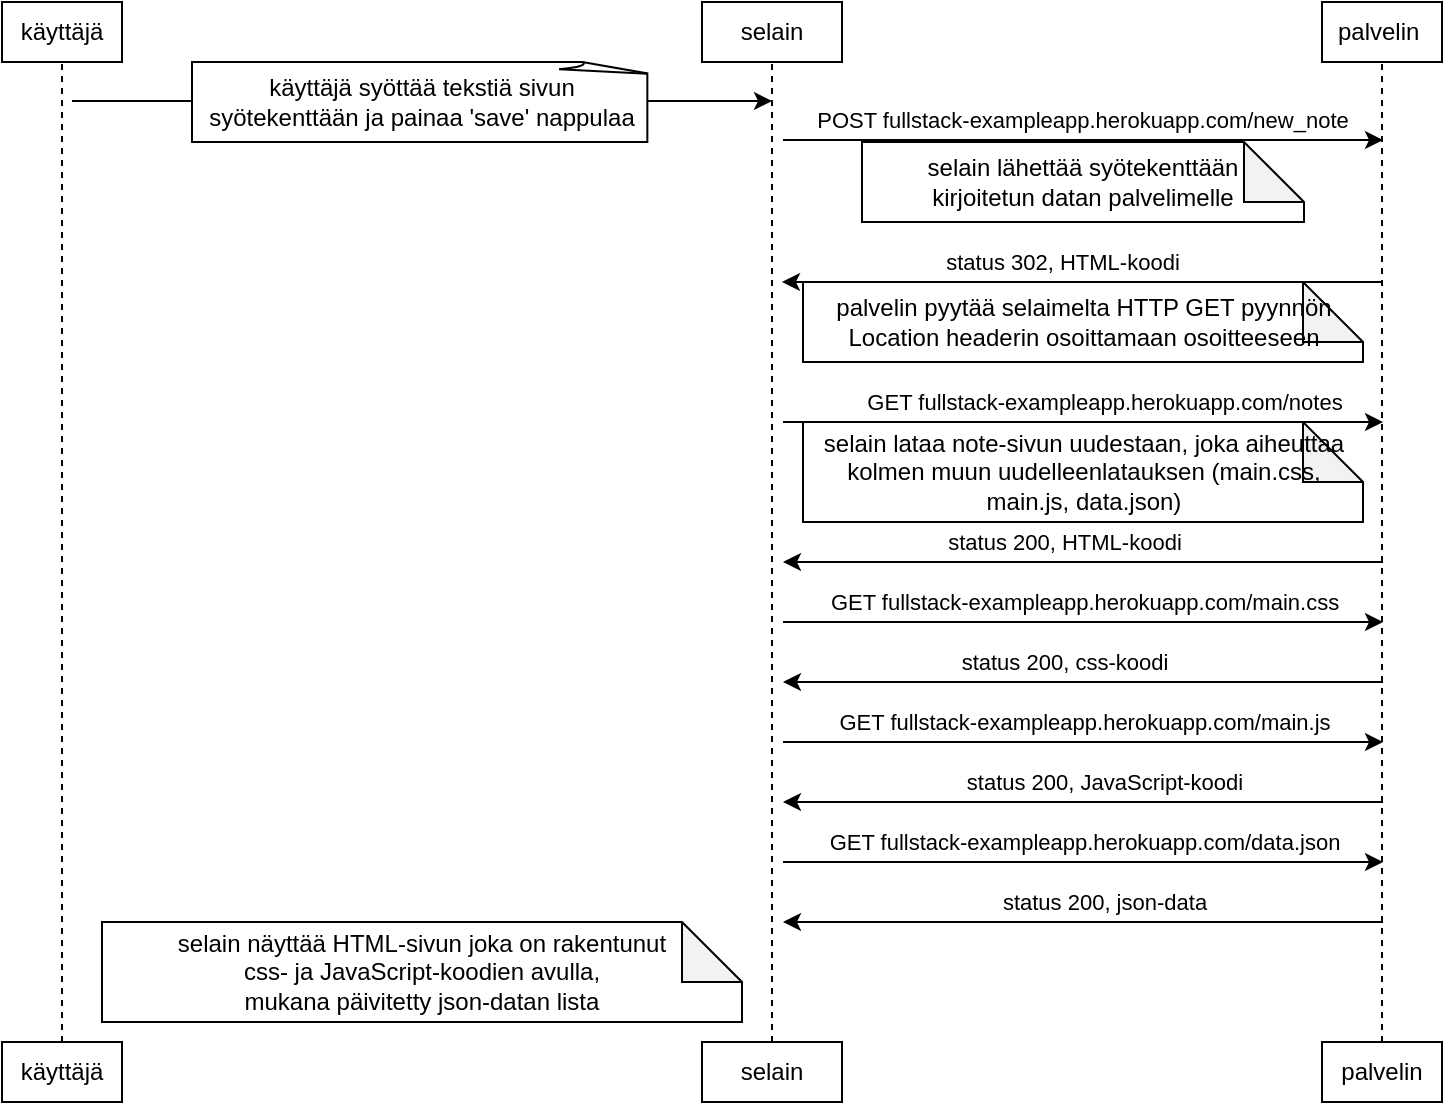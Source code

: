 <mxfile version="16.4.6" type="device" pages="2"><diagram id="Gx0GIUkLP3g2_4IALIKu" name="Page-1"><mxGraphModel dx="995" dy="582" grid="1" gridSize="10" guides="1" tooltips="1" connect="1" arrows="1" fold="1" page="1" pageScale="1" pageWidth="827" pageHeight="1169" math="0" shadow="0"><root><mxCell id="0"/><mxCell id="1" parent="0"/><mxCell id="3pqD92YZTu10utEWss8v-4" value="käyttäjä" style="rounded=0;whiteSpace=wrap;html=1;" parent="1" vertex="1"><mxGeometry x="40" y="110" width="60" height="30" as="geometry"/></mxCell><mxCell id="3pqD92YZTu10utEWss8v-5" value="selain" style="rounded=0;whiteSpace=wrap;html=1;" parent="1" vertex="1"><mxGeometry x="390" y="110" width="70" height="30" as="geometry"/></mxCell><mxCell id="3pqD92YZTu10utEWss8v-6" value="palvelin&amp;nbsp;" style="rounded=0;whiteSpace=wrap;html=1;" parent="1" vertex="1"><mxGeometry x="700" y="110" width="60" height="30" as="geometry"/></mxCell><mxCell id="3pqD92YZTu10utEWss8v-7" value="käyttäjä" style="rounded=0;whiteSpace=wrap;html=1;" parent="1" vertex="1"><mxGeometry x="40" y="630" width="60" height="30" as="geometry"/></mxCell><mxCell id="3pqD92YZTu10utEWss8v-8" value="selain" style="rounded=0;whiteSpace=wrap;html=1;" parent="1" vertex="1"><mxGeometry x="390" y="630" width="70" height="30" as="geometry"/></mxCell><mxCell id="3pqD92YZTu10utEWss8v-9" value="palvelin" style="rounded=0;whiteSpace=wrap;html=1;" parent="1" vertex="1"><mxGeometry x="700" y="630" width="60" height="30" as="geometry"/></mxCell><mxCell id="3pqD92YZTu10utEWss8v-10" value="" style="endArrow=none;dashed=1;html=1;rounded=0;entryX=0.5;entryY=1;entryDx=0;entryDy=0;exitX=0.5;exitY=0;exitDx=0;exitDy=0;" parent="1" source="3pqD92YZTu10utEWss8v-7" target="3pqD92YZTu10utEWss8v-4" edge="1"><mxGeometry width="50" height="50" relative="1" as="geometry"><mxPoint x="70" y="600" as="sourcePoint"/><mxPoint x="310" y="400" as="targetPoint"/></mxGeometry></mxCell><mxCell id="3pqD92YZTu10utEWss8v-11" value="" style="endArrow=none;dashed=1;html=1;rounded=0;entryX=0.5;entryY=1;entryDx=0;entryDy=0;exitX=0.5;exitY=0;exitDx=0;exitDy=0;" parent="1" source="3pqD92YZTu10utEWss8v-8" target="3pqD92YZTu10utEWss8v-5" edge="1"><mxGeometry width="50" height="50" relative="1" as="geometry"><mxPoint x="260" y="450" as="sourcePoint"/><mxPoint x="310" y="400" as="targetPoint"/></mxGeometry></mxCell><mxCell id="3pqD92YZTu10utEWss8v-12" value="" style="endArrow=none;dashed=1;html=1;rounded=0;entryX=0.5;entryY=1;entryDx=0;entryDy=0;exitX=0.5;exitY=0;exitDx=0;exitDy=0;" parent="1" source="3pqD92YZTu10utEWss8v-9" target="3pqD92YZTu10utEWss8v-6" edge="1"><mxGeometry width="50" height="50" relative="1" as="geometry"><mxPoint x="531" y="600" as="sourcePoint"/><mxPoint x="310" y="400" as="targetPoint"/></mxGeometry></mxCell><mxCell id="3pqD92YZTu10utEWss8v-13" value="" style="endArrow=classic;html=1;rounded=0;" parent="1" edge="1"><mxGeometry width="50" height="50" relative="1" as="geometry"><mxPoint x="75" y="159.5" as="sourcePoint"/><mxPoint x="425" y="159.5" as="targetPoint"/></mxGeometry></mxCell><mxCell id="3pqD92YZTu10utEWss8v-15" value="POST fullstack-exampleapp.herokuapp.com/new_note" style="endArrow=classic;html=1;rounded=0;" parent="1" edge="1"><mxGeometry x="-0.003" y="10" width="50" height="50" relative="1" as="geometry"><mxPoint x="430.5" y="179" as="sourcePoint"/><mxPoint x="730.5" y="179" as="targetPoint"/><mxPoint as="offset"/></mxGeometry></mxCell><mxCell id="3pqD92YZTu10utEWss8v-16" value="status 302, HTML-koodi" style="endArrow=classic;html=1;rounded=0;" parent="1" edge="1"><mxGeometry x="0.067" y="-10" width="50" height="50" relative="1" as="geometry"><mxPoint x="730" y="250" as="sourcePoint"/><mxPoint x="430" y="250" as="targetPoint"/><mxPoint as="offset"/></mxGeometry></mxCell><mxCell id="3pqD92YZTu10utEWss8v-17" value="käyttäjä syöttää tekstiä sivun syötekenttään ja painaa 'save' nappulaa" style="whiteSpace=wrap;html=1;shape=mxgraph.basic.document" parent="1" vertex="1"><mxGeometry x="135" y="140" width="230" height="40" as="geometry"/></mxCell><mxCell id="3pqD92YZTu10utEWss8v-19" value="GET fullstack-exampleapp.herokuapp.com/main.css" style="endArrow=classic;html=1;rounded=0;" parent="1" edge="1"><mxGeometry y="10" width="50" height="50" relative="1" as="geometry"><mxPoint x="430.5" y="420" as="sourcePoint"/><mxPoint x="730.5" y="420" as="targetPoint"/><mxPoint as="offset"/></mxGeometry></mxCell><mxCell id="3pqD92YZTu10utEWss8v-20" value="status 200, css-koodi" style="endArrow=classic;html=1;rounded=0;" parent="1" edge="1"><mxGeometry x="0.067" y="-10" width="50" height="50" relative="1" as="geometry"><mxPoint x="730.5" y="450" as="sourcePoint"/><mxPoint x="430.5" y="450" as="targetPoint"/><mxPoint as="offset"/></mxGeometry></mxCell><mxCell id="3pqD92YZTu10utEWss8v-21" value="GET fullstack-exampleapp.herokuapp.com/main.js" style="endArrow=classic;html=1;rounded=0;" parent="1" edge="1"><mxGeometry y="10" width="50" height="50" relative="1" as="geometry"><mxPoint x="430.5" y="480" as="sourcePoint"/><mxPoint x="730.5" y="480" as="targetPoint"/><mxPoint as="offset"/></mxGeometry></mxCell><mxCell id="3pqD92YZTu10utEWss8v-22" value="status 200, JavaScript-koodi" style="endArrow=classic;html=1;rounded=0;" parent="1" edge="1"><mxGeometry x="-0.067" y="-10" width="50" height="50" relative="1" as="geometry"><mxPoint x="730.5" y="510" as="sourcePoint"/><mxPoint x="430.5" y="510" as="targetPoint"/><mxPoint as="offset"/></mxGeometry></mxCell><mxCell id="3pqD92YZTu10utEWss8v-23" value="GET fullstack-exampleapp.herokuapp.com/data.json" style="endArrow=classic;html=1;rounded=0;" parent="1" edge="1"><mxGeometry y="10" width="50" height="50" relative="1" as="geometry"><mxPoint x="430.5" y="540" as="sourcePoint"/><mxPoint x="730.5" y="540" as="targetPoint"/><mxPoint as="offset"/></mxGeometry></mxCell><mxCell id="3pqD92YZTu10utEWss8v-24" value="status 200, json-data" style="endArrow=classic;html=1;rounded=0;" parent="1" edge="1"><mxGeometry x="-0.067" y="-10" width="50" height="50" relative="1" as="geometry"><mxPoint x="730.5" y="570" as="sourcePoint"/><mxPoint x="430.5" y="570" as="targetPoint"/><mxPoint as="offset"/></mxGeometry></mxCell><mxCell id="3pqD92YZTu10utEWss8v-25" value="selain näyttää HTML-sivun joka on rakentunut &lt;br&gt;css- ja JavaScript-koodien avulla, &lt;br&gt;mukana päivitetty json-datan lista" style="shape=note;whiteSpace=wrap;html=1;backgroundOutline=1;darkOpacity=0.05;" parent="1" vertex="1"><mxGeometry x="90" y="570" width="320" height="50" as="geometry"/></mxCell><mxCell id="09qGmWFRWQg-YvYUP6Js-1" value="GET fullstack-exampleapp.herokuapp.com/notes" style="endArrow=classic;html=1;rounded=0;" parent="1" edge="1"><mxGeometry x="0.067" y="10" width="50" height="50" relative="1" as="geometry"><mxPoint x="430.5" y="320" as="sourcePoint"/><mxPoint x="730.5" y="320" as="targetPoint"/><mxPoint as="offset"/></mxGeometry></mxCell><mxCell id="09qGmWFRWQg-YvYUP6Js-2" value="status 200, HTML-koodi" style="endArrow=classic;html=1;rounded=0;" parent="1" edge="1"><mxGeometry x="0.067" y="-10" width="50" height="50" relative="1" as="geometry"><mxPoint x="730.5" y="390" as="sourcePoint"/><mxPoint x="430.5" y="390" as="targetPoint"/><mxPoint as="offset"/></mxGeometry></mxCell><mxCell id="09qGmWFRWQg-YvYUP6Js-3" value="selain lähettää syötekenttään &lt;br&gt;kirjoitetun&amp;nbsp;datan palvelimelle" style="shape=note;whiteSpace=wrap;html=1;backgroundOutline=1;darkOpacity=0.05;" parent="1" vertex="1"><mxGeometry x="470" y="180" width="221" height="40" as="geometry"/></mxCell><mxCell id="09qGmWFRWQg-YvYUP6Js-4" value="palvelin pyytää selaimelta HTTP GET pyynnön Location headerin osoittamaan osoitteeseen" style="shape=note;whiteSpace=wrap;html=1;backgroundOutline=1;darkOpacity=0.05;" parent="1" vertex="1"><mxGeometry x="440.5" y="250" width="280" height="40" as="geometry"/></mxCell><mxCell id="09qGmWFRWQg-YvYUP6Js-6" value="selain lataa note-sivun uudestaan, joka aiheuttaa kolmen muun uudelleenlatauksen (main.css, main.js, data.json)" style="shape=note;whiteSpace=wrap;html=1;backgroundOutline=1;darkOpacity=0.05;" parent="1" vertex="1"><mxGeometry x="440.5" y="320" width="280" height="50" as="geometry"/></mxCell></root></mxGraphModel></diagram><diagram id="-xrQGinS7ZBsJpqDhA86" name="Page-2"><mxGraphModel dx="638" dy="534" grid="1" gridSize="10" guides="1" tooltips="1" connect="1" arrows="1" fold="1" page="1" pageScale="1" pageWidth="827" pageHeight="1169" math="0" shadow="0"><root><mxCell id="LnDlNe30TWG1Fibl04cI-0"/><mxCell id="LnDlNe30TWG1Fibl04cI-1" parent="LnDlNe30TWG1Fibl04cI-0"/></root></mxGraphModel></diagram></mxfile>
